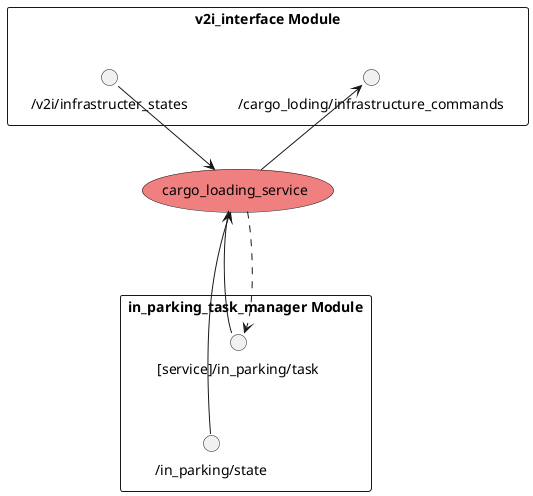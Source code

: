 @startuml

usecase "cargo_loading_service"  #LightCoral
rectangle "in_parking_task_manager Module" {
    interface "/in_parking/state"
    interface "[service]/in_parking/task" as in_parking_task_service
}

rectangle "v2i_interface Module" {
    interface "/cargo_loding/infrastructure_commands"
    interface "/v2i/infrastructer_states"
}

(cargo_loading_service)  <--- (in_parking_task_service)
(cargo_loading_service)  -.-> (in_parking_task_service)
(cargo_loading_service) <-- (/in_parking/state)
(/v2i/infrastructer_states) --> (cargo_loading_service)
(/cargo_loding/infrastructure_commands) <-- (cargo_loading_service)
(in_parking_task_service) <-[hidden]- (/in_parking/state)

@enduml